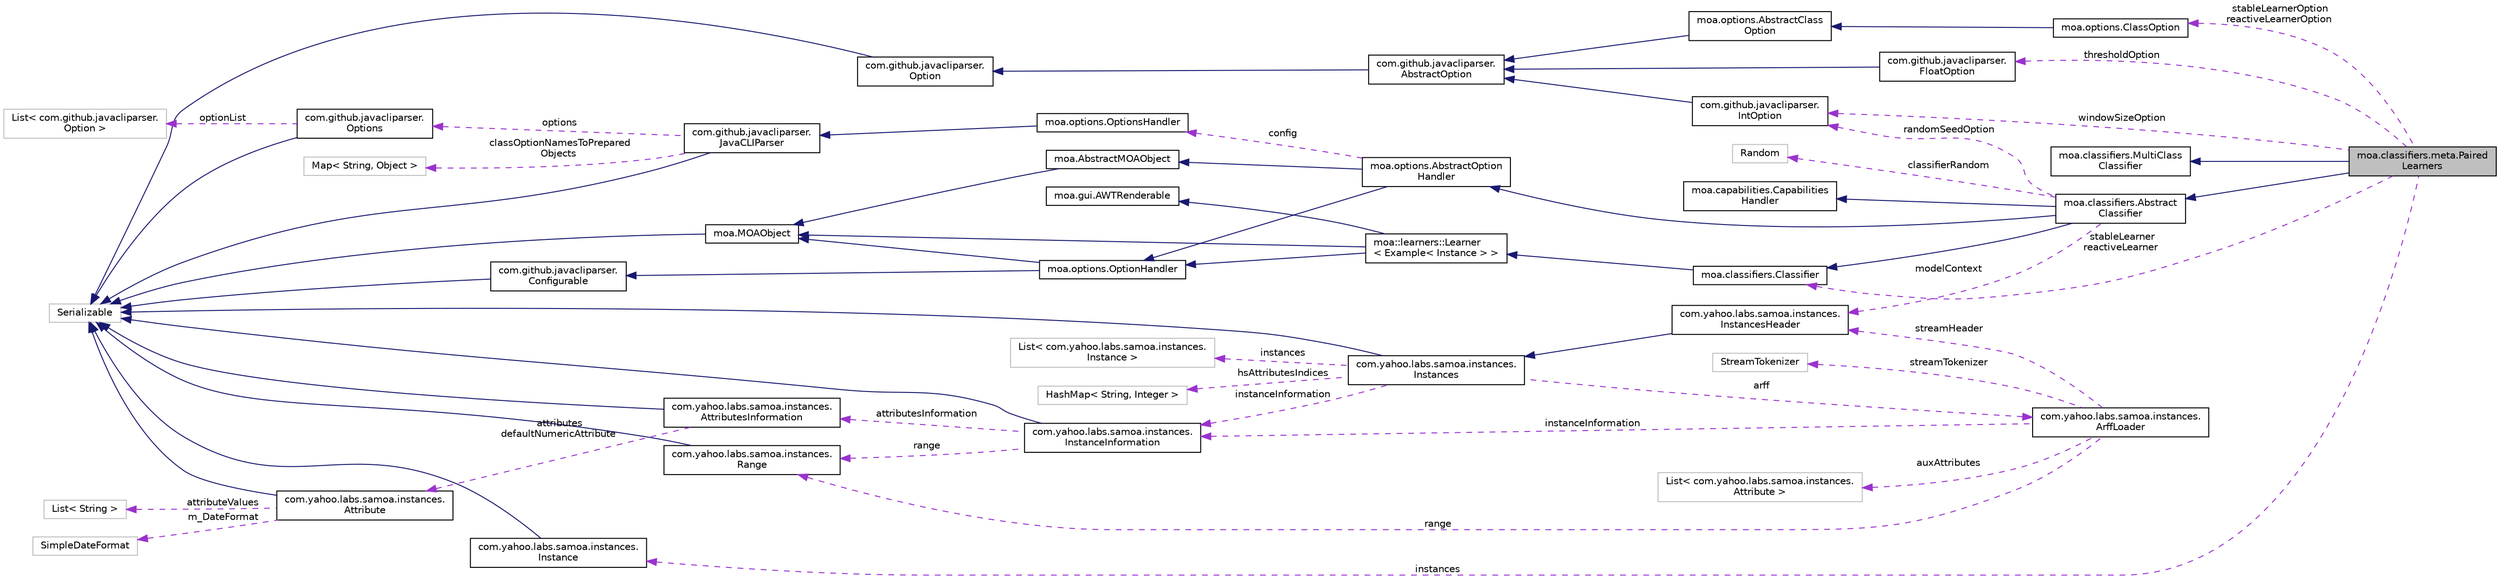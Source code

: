 digraph "moa.classifiers.meta.PairedLearners"
{
 // LATEX_PDF_SIZE
  edge [fontname="Helvetica",fontsize="10",labelfontname="Helvetica",labelfontsize="10"];
  node [fontname="Helvetica",fontsize="10",shape=record];
  rankdir="LR";
  Node1 [label="moa.classifiers.meta.Paired\lLearners",height=0.2,width=0.4,color="black", fillcolor="grey75", style="filled", fontcolor="black",tooltip=" "];
  Node2 -> Node1 [dir="back",color="midnightblue",fontsize="10",style="solid"];
  Node2 [label="moa.classifiers.Abstract\lClassifier",height=0.2,width=0.4,color="black", fillcolor="white", style="filled",URL="$classmoa_1_1classifiers_1_1_abstract_classifier.html",tooltip=" "];
  Node3 -> Node2 [dir="back",color="midnightblue",fontsize="10",style="solid"];
  Node3 [label="moa.options.AbstractOption\lHandler",height=0.2,width=0.4,color="black", fillcolor="white", style="filled",URL="$classmoa_1_1options_1_1_abstract_option_handler.html",tooltip=" "];
  Node4 -> Node3 [dir="back",color="midnightblue",fontsize="10",style="solid"];
  Node4 [label="moa.AbstractMOAObject",height=0.2,width=0.4,color="black", fillcolor="white", style="filled",URL="$classmoa_1_1_abstract_m_o_a_object.html",tooltip=" "];
  Node5 -> Node4 [dir="back",color="midnightblue",fontsize="10",style="solid"];
  Node5 [label="moa.MOAObject",height=0.2,width=0.4,color="black", fillcolor="white", style="filled",URL="$interfacemoa_1_1_m_o_a_object.html",tooltip=" "];
  Node6 -> Node5 [dir="back",color="midnightblue",fontsize="10",style="solid"];
  Node6 [label="Serializable",height=0.2,width=0.4,color="grey75", fillcolor="white", style="filled",tooltip=" "];
  Node7 -> Node3 [dir="back",color="midnightblue",fontsize="10",style="solid"];
  Node7 [label="moa.options.OptionHandler",height=0.2,width=0.4,color="black", fillcolor="white", style="filled",URL="$interfacemoa_1_1options_1_1_option_handler.html",tooltip=" "];
  Node5 -> Node7 [dir="back",color="midnightblue",fontsize="10",style="solid"];
  Node8 -> Node7 [dir="back",color="midnightblue",fontsize="10",style="solid"];
  Node8 [label="com.github.javacliparser.\lConfigurable",height=0.2,width=0.4,color="black", fillcolor="white", style="filled",URL="$interfacecom_1_1github_1_1javacliparser_1_1_configurable.html",tooltip=" "];
  Node6 -> Node8 [dir="back",color="midnightblue",fontsize="10",style="solid"];
  Node9 -> Node3 [dir="back",color="darkorchid3",fontsize="10",style="dashed",label=" config" ];
  Node9 [label="moa.options.OptionsHandler",height=0.2,width=0.4,color="black", fillcolor="white", style="filled",URL="$classmoa_1_1options_1_1_options_handler.html",tooltip=" "];
  Node10 -> Node9 [dir="back",color="midnightblue",fontsize="10",style="solid"];
  Node10 [label="com.github.javacliparser.\lJavaCLIParser",height=0.2,width=0.4,color="black", fillcolor="white", style="filled",URL="$classcom_1_1github_1_1javacliparser_1_1_java_c_l_i_parser.html",tooltip=" "];
  Node6 -> Node10 [dir="back",color="midnightblue",fontsize="10",style="solid"];
  Node11 -> Node10 [dir="back",color="darkorchid3",fontsize="10",style="dashed",label=" options" ];
  Node11 [label="com.github.javacliparser.\lOptions",height=0.2,width=0.4,color="black", fillcolor="white", style="filled",URL="$classcom_1_1github_1_1javacliparser_1_1_options.html",tooltip=" "];
  Node6 -> Node11 [dir="back",color="midnightblue",fontsize="10",style="solid"];
  Node12 -> Node11 [dir="back",color="darkorchid3",fontsize="10",style="dashed",label=" optionList" ];
  Node12 [label="List\< com.github.javacliparser.\lOption \>",height=0.2,width=0.4,color="grey75", fillcolor="white", style="filled",tooltip=" "];
  Node13 -> Node10 [dir="back",color="darkorchid3",fontsize="10",style="dashed",label=" classOptionNamesToPrepared\lObjects" ];
  Node13 [label="Map\< String, Object \>",height=0.2,width=0.4,color="grey75", fillcolor="white", style="filled",tooltip=" "];
  Node14 -> Node2 [dir="back",color="midnightblue",fontsize="10",style="solid"];
  Node14 [label="moa.classifiers.Classifier",height=0.2,width=0.4,color="black", fillcolor="white", style="filled",URL="$interfacemoa_1_1classifiers_1_1_classifier.html",tooltip=" "];
  Node15 -> Node14 [dir="back",color="midnightblue",fontsize="10",style="solid"];
  Node15 [label="moa::learners::Learner\l\< Example\< Instance \> \>",height=0.2,width=0.4,color="black", fillcolor="white", style="filled",URL="$interfacemoa_1_1learners_1_1_learner.html",tooltip=" "];
  Node5 -> Node15 [dir="back",color="midnightblue",fontsize="10",style="solid"];
  Node7 -> Node15 [dir="back",color="midnightblue",fontsize="10",style="solid"];
  Node16 -> Node15 [dir="back",color="midnightblue",fontsize="10",style="solid"];
  Node16 [label="moa.gui.AWTRenderable",height=0.2,width=0.4,color="black", fillcolor="white", style="filled",URL="$interfacemoa_1_1gui_1_1_a_w_t_renderable.html",tooltip=" "];
  Node17 -> Node2 [dir="back",color="midnightblue",fontsize="10",style="solid"];
  Node17 [label="moa.capabilities.Capabilities\lHandler",height=0.2,width=0.4,color="black", fillcolor="white", style="filled",URL="$interfacemoa_1_1capabilities_1_1_capabilities_handler.html",tooltip=" "];
  Node18 -> Node2 [dir="back",color="darkorchid3",fontsize="10",style="dashed",label=" modelContext" ];
  Node18 [label="com.yahoo.labs.samoa.instances.\lInstancesHeader",height=0.2,width=0.4,color="black", fillcolor="white", style="filled",URL="$classcom_1_1yahoo_1_1labs_1_1samoa_1_1instances_1_1_instances_header.html",tooltip=" "];
  Node19 -> Node18 [dir="back",color="midnightblue",fontsize="10",style="solid"];
  Node19 [label="com.yahoo.labs.samoa.instances.\lInstances",height=0.2,width=0.4,color="black", fillcolor="white", style="filled",URL="$classcom_1_1yahoo_1_1labs_1_1samoa_1_1instances_1_1_instances.html",tooltip=" "];
  Node6 -> Node19 [dir="back",color="midnightblue",fontsize="10",style="solid"];
  Node20 -> Node19 [dir="back",color="darkorchid3",fontsize="10",style="dashed",label=" arff" ];
  Node20 [label="com.yahoo.labs.samoa.instances.\lArffLoader",height=0.2,width=0.4,color="black", fillcolor="white", style="filled",URL="$classcom_1_1yahoo_1_1labs_1_1samoa_1_1instances_1_1_arff_loader.html",tooltip=" "];
  Node18 -> Node20 [dir="back",color="darkorchid3",fontsize="10",style="dashed",label=" streamHeader" ];
  Node21 -> Node20 [dir="back",color="darkorchid3",fontsize="10",style="dashed",label=" auxAttributes" ];
  Node21 [label="List\< com.yahoo.labs.samoa.instances.\lAttribute \>",height=0.2,width=0.4,color="grey75", fillcolor="white", style="filled",tooltip=" "];
  Node22 -> Node20 [dir="back",color="darkorchid3",fontsize="10",style="dashed",label=" instanceInformation" ];
  Node22 [label="com.yahoo.labs.samoa.instances.\lInstanceInformation",height=0.2,width=0.4,color="black", fillcolor="white", style="filled",URL="$classcom_1_1yahoo_1_1labs_1_1samoa_1_1instances_1_1_instance_information.html",tooltip=" "];
  Node6 -> Node22 [dir="back",color="midnightblue",fontsize="10",style="solid"];
  Node23 -> Node22 [dir="back",color="darkorchid3",fontsize="10",style="dashed",label=" attributesInformation" ];
  Node23 [label="com.yahoo.labs.samoa.instances.\lAttributesInformation",height=0.2,width=0.4,color="black", fillcolor="white", style="filled",URL="$classcom_1_1yahoo_1_1labs_1_1samoa_1_1instances_1_1_attributes_information.html",tooltip=" "];
  Node6 -> Node23 [dir="back",color="midnightblue",fontsize="10",style="solid"];
  Node24 -> Node23 [dir="back",color="darkorchid3",fontsize="10",style="dashed",label=" attributes\ndefaultNumericAttribute" ];
  Node24 [label="com.yahoo.labs.samoa.instances.\lAttribute",height=0.2,width=0.4,color="black", fillcolor="white", style="filled",URL="$classcom_1_1yahoo_1_1labs_1_1samoa_1_1instances_1_1_attribute.html",tooltip=" "];
  Node6 -> Node24 [dir="back",color="midnightblue",fontsize="10",style="solid"];
  Node25 -> Node24 [dir="back",color="darkorchid3",fontsize="10",style="dashed",label=" attributeValues" ];
  Node25 [label="List\< String \>",height=0.2,width=0.4,color="grey75", fillcolor="white", style="filled",tooltip=" "];
  Node26 -> Node24 [dir="back",color="darkorchid3",fontsize="10",style="dashed",label=" m_DateFormat" ];
  Node26 [label="SimpleDateFormat",height=0.2,width=0.4,color="grey75", fillcolor="white", style="filled",tooltip=" "];
  Node27 -> Node22 [dir="back",color="darkorchid3",fontsize="10",style="dashed",label=" range" ];
  Node27 [label="com.yahoo.labs.samoa.instances.\lRange",height=0.2,width=0.4,color="black", fillcolor="white", style="filled",URL="$classcom_1_1yahoo_1_1labs_1_1samoa_1_1instances_1_1_range.html",tooltip=" "];
  Node6 -> Node27 [dir="back",color="midnightblue",fontsize="10",style="solid"];
  Node27 -> Node20 [dir="back",color="darkorchid3",fontsize="10",style="dashed",label=" range" ];
  Node28 -> Node20 [dir="back",color="darkorchid3",fontsize="10",style="dashed",label=" streamTokenizer" ];
  Node28 [label="StreamTokenizer",height=0.2,width=0.4,color="grey75", fillcolor="white", style="filled",tooltip=" "];
  Node29 -> Node19 [dir="back",color="darkorchid3",fontsize="10",style="dashed",label=" instances" ];
  Node29 [label="List\< com.yahoo.labs.samoa.instances.\lInstance \>",height=0.2,width=0.4,color="grey75", fillcolor="white", style="filled",tooltip=" "];
  Node22 -> Node19 [dir="back",color="darkorchid3",fontsize="10",style="dashed",label=" instanceInformation" ];
  Node30 -> Node19 [dir="back",color="darkorchid3",fontsize="10",style="dashed",label=" hsAttributesIndices" ];
  Node30 [label="HashMap\< String, Integer \>",height=0.2,width=0.4,color="grey75", fillcolor="white", style="filled",tooltip=" "];
  Node31 -> Node2 [dir="back",color="darkorchid3",fontsize="10",style="dashed",label=" randomSeedOption" ];
  Node31 [label="com.github.javacliparser.\lIntOption",height=0.2,width=0.4,color="black", fillcolor="white", style="filled",URL="$classcom_1_1github_1_1javacliparser_1_1_int_option.html",tooltip=" "];
  Node32 -> Node31 [dir="back",color="midnightblue",fontsize="10",style="solid"];
  Node32 [label="com.github.javacliparser.\lAbstractOption",height=0.2,width=0.4,color="black", fillcolor="white", style="filled",URL="$classcom_1_1github_1_1javacliparser_1_1_abstract_option.html",tooltip=" "];
  Node33 -> Node32 [dir="back",color="midnightblue",fontsize="10",style="solid"];
  Node33 [label="com.github.javacliparser.\lOption",height=0.2,width=0.4,color="black", fillcolor="white", style="filled",URL="$interfacecom_1_1github_1_1javacliparser_1_1_option.html",tooltip=" "];
  Node6 -> Node33 [dir="back",color="midnightblue",fontsize="10",style="solid"];
  Node34 -> Node2 [dir="back",color="darkorchid3",fontsize="10",style="dashed",label=" classifierRandom" ];
  Node34 [label="Random",height=0.2,width=0.4,color="grey75", fillcolor="white", style="filled",tooltip=" "];
  Node35 -> Node1 [dir="back",color="midnightblue",fontsize="10",style="solid"];
  Node35 [label="moa.classifiers.MultiClass\lClassifier",height=0.2,width=0.4,color="black", fillcolor="white", style="filled",URL="$interfacemoa_1_1classifiers_1_1_multi_class_classifier.html",tooltip=" "];
  Node14 -> Node1 [dir="back",color="darkorchid3",fontsize="10",style="dashed",label=" stableLearner\nreactiveLearner" ];
  Node36 -> Node1 [dir="back",color="darkorchid3",fontsize="10",style="dashed",label=" instances" ];
  Node36 [label="com.yahoo.labs.samoa.instances.\lInstance",height=0.2,width=0.4,color="black", fillcolor="white", style="filled",URL="$interfacecom_1_1yahoo_1_1labs_1_1samoa_1_1instances_1_1_instance.html",tooltip=" "];
  Node6 -> Node36 [dir="back",color="midnightblue",fontsize="10",style="solid"];
  Node31 -> Node1 [dir="back",color="darkorchid3",fontsize="10",style="dashed",label=" windowSizeOption" ];
  Node37 -> Node1 [dir="back",color="darkorchid3",fontsize="10",style="dashed",label=" stableLearnerOption\nreactiveLearnerOption" ];
  Node37 [label="moa.options.ClassOption",height=0.2,width=0.4,color="black", fillcolor="white", style="filled",URL="$classmoa_1_1options_1_1_class_option.html",tooltip=" "];
  Node38 -> Node37 [dir="back",color="midnightblue",fontsize="10",style="solid"];
  Node38 [label="moa.options.AbstractClass\lOption",height=0.2,width=0.4,color="black", fillcolor="white", style="filled",URL="$classmoa_1_1options_1_1_abstract_class_option.html",tooltip=" "];
  Node32 -> Node38 [dir="back",color="midnightblue",fontsize="10",style="solid"];
  Node39 -> Node1 [dir="back",color="darkorchid3",fontsize="10",style="dashed",label=" thresholdOption" ];
  Node39 [label="com.github.javacliparser.\lFloatOption",height=0.2,width=0.4,color="black", fillcolor="white", style="filled",URL="$classcom_1_1github_1_1javacliparser_1_1_float_option.html",tooltip=" "];
  Node32 -> Node39 [dir="back",color="midnightblue",fontsize="10",style="solid"];
}

